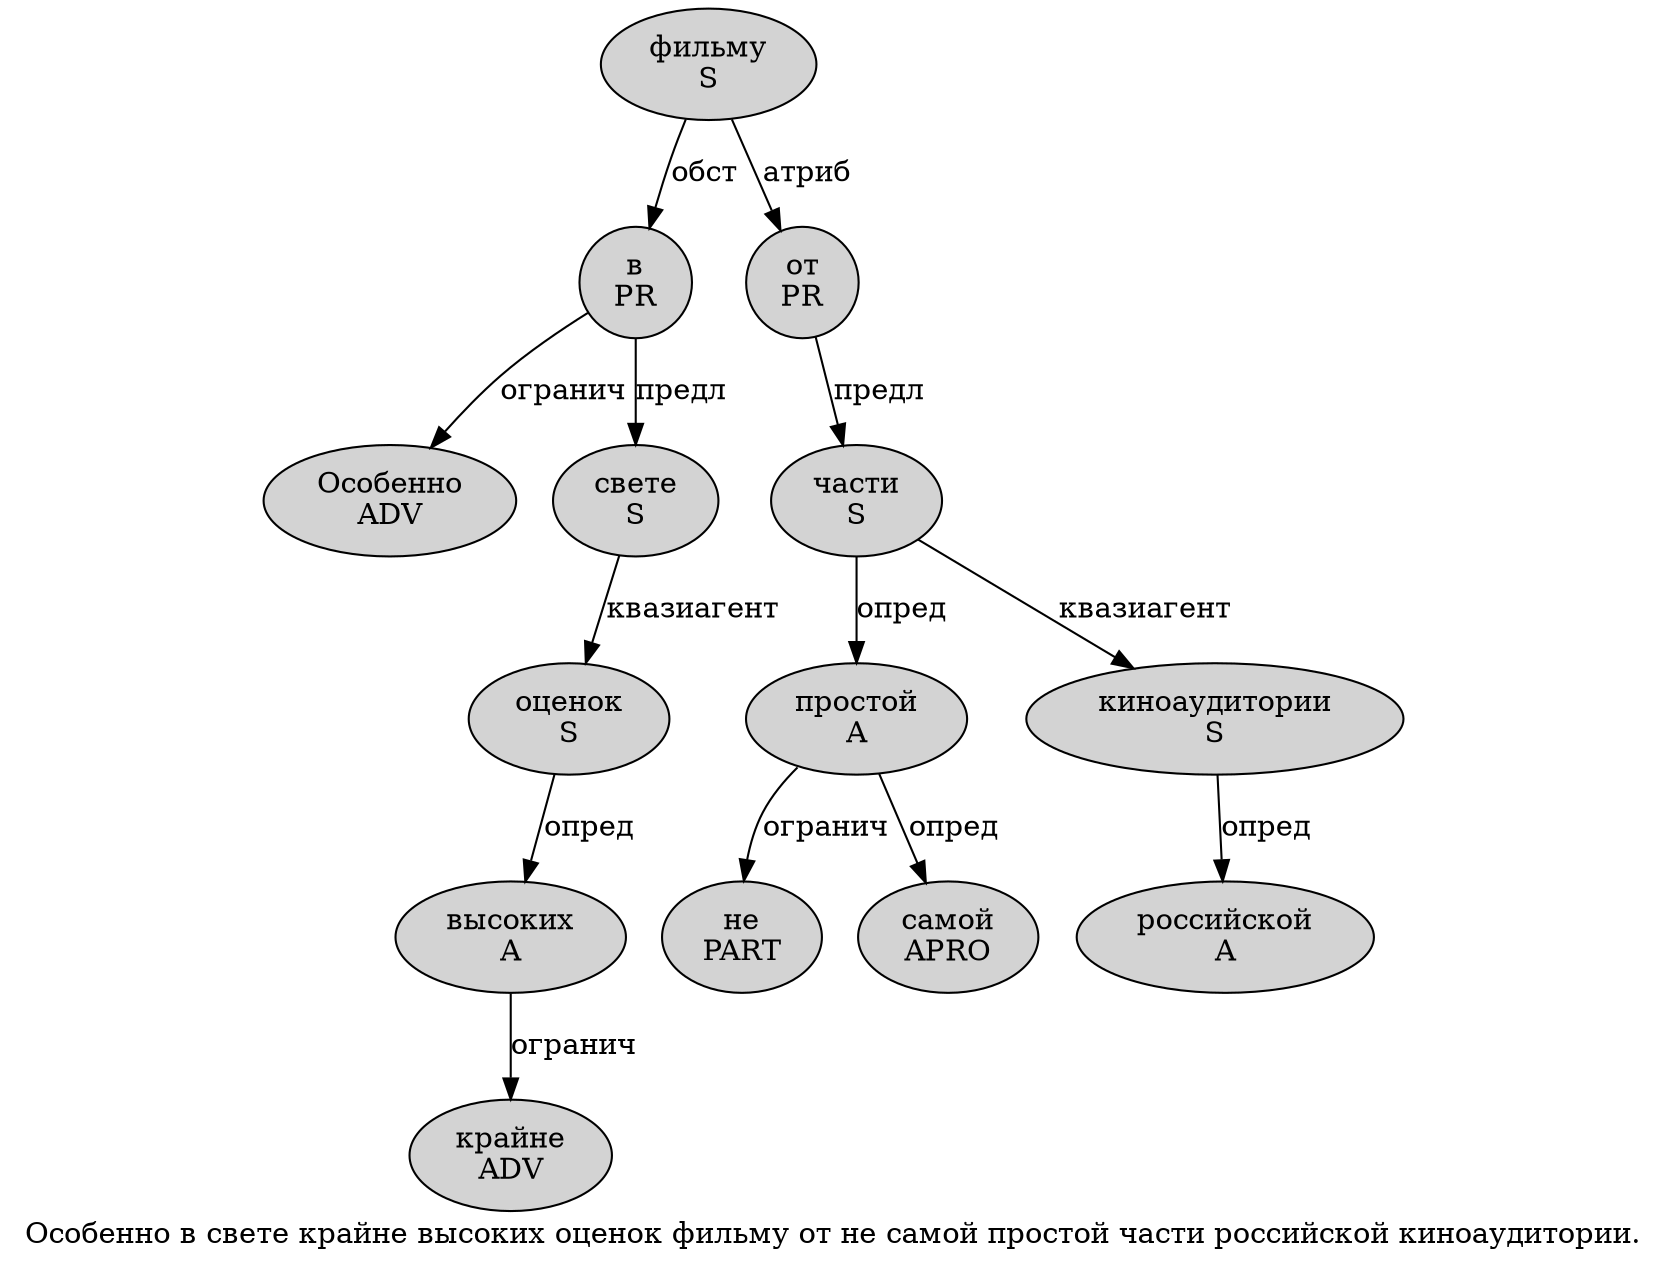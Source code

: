 digraph SENTENCE_3740 {
	graph [label="Особенно в свете крайне высоких оценок фильму от не самой простой части российской киноаудитории."]
	node [style=filled]
		0 [label="Особенно
ADV" color="" fillcolor=lightgray penwidth=1 shape=ellipse]
		1 [label="в
PR" color="" fillcolor=lightgray penwidth=1 shape=ellipse]
		2 [label="свете
S" color="" fillcolor=lightgray penwidth=1 shape=ellipse]
		3 [label="крайне
ADV" color="" fillcolor=lightgray penwidth=1 shape=ellipse]
		4 [label="высоких
A" color="" fillcolor=lightgray penwidth=1 shape=ellipse]
		5 [label="оценок
S" color="" fillcolor=lightgray penwidth=1 shape=ellipse]
		6 [label="фильму
S" color="" fillcolor=lightgray penwidth=1 shape=ellipse]
		7 [label="от
PR" color="" fillcolor=lightgray penwidth=1 shape=ellipse]
		8 [label="не
PART" color="" fillcolor=lightgray penwidth=1 shape=ellipse]
		9 [label="самой
APRO" color="" fillcolor=lightgray penwidth=1 shape=ellipse]
		10 [label="простой
A" color="" fillcolor=lightgray penwidth=1 shape=ellipse]
		11 [label="части
S" color="" fillcolor=lightgray penwidth=1 shape=ellipse]
		12 [label="российской
A" color="" fillcolor=lightgray penwidth=1 shape=ellipse]
		13 [label="киноаудитории
S" color="" fillcolor=lightgray penwidth=1 shape=ellipse]
			7 -> 11 [label="предл"]
			10 -> 8 [label="огранич"]
			10 -> 9 [label="опред"]
			4 -> 3 [label="огранич"]
			1 -> 0 [label="огранич"]
			1 -> 2 [label="предл"]
			6 -> 1 [label="обст"]
			6 -> 7 [label="атриб"]
			13 -> 12 [label="опред"]
			11 -> 10 [label="опред"]
			11 -> 13 [label="квазиагент"]
			5 -> 4 [label="опред"]
			2 -> 5 [label="квазиагент"]
}